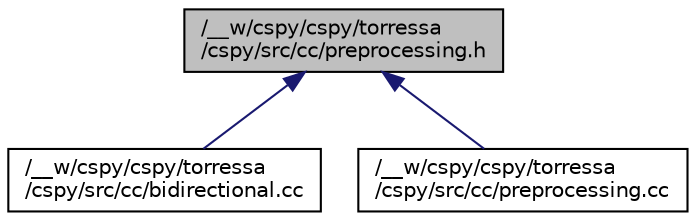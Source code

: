 digraph "/__w/cspy/cspy/torressa/cspy/src/cc/preprocessing.h"
{
  bgcolor="transparent";
  edge [fontname="Helvetica",fontsize="10",labelfontname="Helvetica",labelfontsize="10"];
  node [fontname="Helvetica",fontsize="10",shape=record];
  Node7 [label="/__w/cspy/cspy/torressa\l/cspy/src/cc/preprocessing.h",height=0.2,width=0.4,color="black", fillcolor="grey75", style="filled", fontcolor="black"];
  Node7 -> Node8 [dir="back",color="midnightblue",fontsize="10",style="solid",fontname="Helvetica"];
  Node8 [label="/__w/cspy/cspy/torressa\l/cspy/src/cc/bidirectional.cc",height=0.2,width=0.4,color="black",URL="$bidirectional_8cc.html"];
  Node7 -> Node9 [dir="back",color="midnightblue",fontsize="10",style="solid",fontname="Helvetica"];
  Node9 [label="/__w/cspy/cspy/torressa\l/cspy/src/cc/preprocessing.cc",height=0.2,width=0.4,color="black",URL="$preprocessing_8cc.html"];
}
